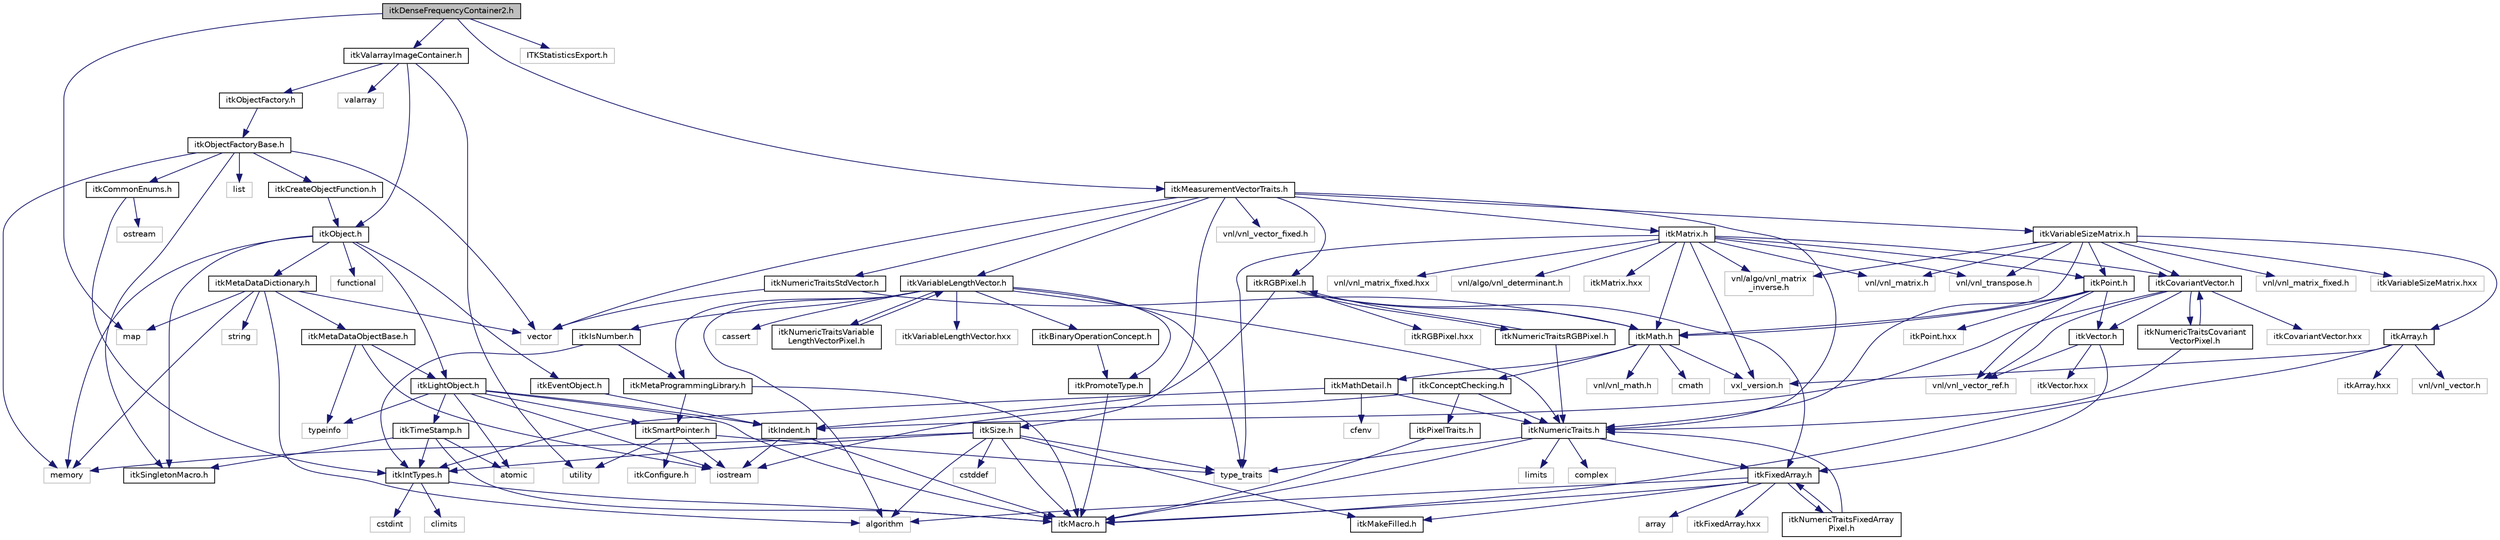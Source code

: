 digraph "itkDenseFrequencyContainer2.h"
{
 // LATEX_PDF_SIZE
  edge [fontname="Helvetica",fontsize="10",labelfontname="Helvetica",labelfontsize="10"];
  node [fontname="Helvetica",fontsize="10",shape=record];
  Node1 [label="itkDenseFrequencyContainer2.h",height=0.2,width=0.4,color="black", fillcolor="grey75", style="filled", fontcolor="black",tooltip=" "];
  Node1 -> Node2 [color="midnightblue",fontsize="10",style="solid",fontname="Helvetica"];
  Node2 [label="map",height=0.2,width=0.4,color="grey75", fillcolor="white", style="filled",tooltip=" "];
  Node1 -> Node3 [color="midnightblue",fontsize="10",style="solid",fontname="Helvetica"];
  Node3 [label="itkValarrayImageContainer.h",height=0.2,width=0.4,color="black", fillcolor="white", style="filled",URL="$itkValarrayImageContainer_8h.html",tooltip=" "];
  Node3 -> Node4 [color="midnightblue",fontsize="10",style="solid",fontname="Helvetica"];
  Node4 [label="itkObject.h",height=0.2,width=0.4,color="black", fillcolor="white", style="filled",URL="$itkObject_8h.html",tooltip=" "];
  Node4 -> Node5 [color="midnightblue",fontsize="10",style="solid",fontname="Helvetica"];
  Node5 [label="itkLightObject.h",height=0.2,width=0.4,color="black", fillcolor="white", style="filled",URL="$itkLightObject_8h.html",tooltip=" "];
  Node5 -> Node6 [color="midnightblue",fontsize="10",style="solid",fontname="Helvetica"];
  Node6 [label="itkMacro.h",height=0.2,width=0.4,color="black", fillcolor="white", style="filled",URL="$itkMacro_8h.html",tooltip=" "];
  Node5 -> Node7 [color="midnightblue",fontsize="10",style="solid",fontname="Helvetica"];
  Node7 [label="itkSmartPointer.h",height=0.2,width=0.4,color="black", fillcolor="white", style="filled",URL="$itkSmartPointer_8h.html",tooltip=" "];
  Node7 -> Node8 [color="midnightblue",fontsize="10",style="solid",fontname="Helvetica"];
  Node8 [label="iostream",height=0.2,width=0.4,color="grey75", fillcolor="white", style="filled",tooltip=" "];
  Node7 -> Node9 [color="midnightblue",fontsize="10",style="solid",fontname="Helvetica"];
  Node9 [label="utility",height=0.2,width=0.4,color="grey75", fillcolor="white", style="filled",tooltip=" "];
  Node7 -> Node10 [color="midnightblue",fontsize="10",style="solid",fontname="Helvetica"];
  Node10 [label="type_traits",height=0.2,width=0.4,color="grey75", fillcolor="white", style="filled",tooltip=" "];
  Node7 -> Node11 [color="midnightblue",fontsize="10",style="solid",fontname="Helvetica"];
  Node11 [label="itkConfigure.h",height=0.2,width=0.4,color="grey75", fillcolor="white", style="filled",tooltip=" "];
  Node5 -> Node12 [color="midnightblue",fontsize="10",style="solid",fontname="Helvetica"];
  Node12 [label="itkTimeStamp.h",height=0.2,width=0.4,color="black", fillcolor="white", style="filled",URL="$itkTimeStamp_8h.html",tooltip=" "];
  Node12 -> Node6 [color="midnightblue",fontsize="10",style="solid",fontname="Helvetica"];
  Node12 -> Node13 [color="midnightblue",fontsize="10",style="solid",fontname="Helvetica"];
  Node13 [label="itkIntTypes.h",height=0.2,width=0.4,color="black", fillcolor="white", style="filled",URL="$itkIntTypes_8h.html",tooltip=" "];
  Node13 -> Node6 [color="midnightblue",fontsize="10",style="solid",fontname="Helvetica"];
  Node13 -> Node14 [color="midnightblue",fontsize="10",style="solid",fontname="Helvetica"];
  Node14 [label="cstdint",height=0.2,width=0.4,color="grey75", fillcolor="white", style="filled",tooltip=" "];
  Node13 -> Node15 [color="midnightblue",fontsize="10",style="solid",fontname="Helvetica"];
  Node15 [label="climits",height=0.2,width=0.4,color="grey75", fillcolor="white", style="filled",tooltip=" "];
  Node12 -> Node16 [color="midnightblue",fontsize="10",style="solid",fontname="Helvetica"];
  Node16 [label="atomic",height=0.2,width=0.4,color="grey75", fillcolor="white", style="filled",tooltip=" "];
  Node12 -> Node17 [color="midnightblue",fontsize="10",style="solid",fontname="Helvetica"];
  Node17 [label="itkSingletonMacro.h",height=0.2,width=0.4,color="black", fillcolor="white", style="filled",URL="$itkSingletonMacro_8h.html",tooltip=" "];
  Node5 -> Node18 [color="midnightblue",fontsize="10",style="solid",fontname="Helvetica"];
  Node18 [label="itkIndent.h",height=0.2,width=0.4,color="black", fillcolor="white", style="filled",URL="$itkIndent_8h.html",tooltip=" "];
  Node18 -> Node6 [color="midnightblue",fontsize="10",style="solid",fontname="Helvetica"];
  Node18 -> Node8 [color="midnightblue",fontsize="10",style="solid",fontname="Helvetica"];
  Node5 -> Node16 [color="midnightblue",fontsize="10",style="solid",fontname="Helvetica"];
  Node5 -> Node8 [color="midnightblue",fontsize="10",style="solid",fontname="Helvetica"];
  Node5 -> Node19 [color="midnightblue",fontsize="10",style="solid",fontname="Helvetica"];
  Node19 [label="typeinfo",height=0.2,width=0.4,color="grey75", fillcolor="white", style="filled",tooltip=" "];
  Node4 -> Node20 [color="midnightblue",fontsize="10",style="solid",fontname="Helvetica"];
  Node20 [label="itkEventObject.h",height=0.2,width=0.4,color="black", fillcolor="white", style="filled",URL="$itkEventObject_8h.html",tooltip=" "];
  Node20 -> Node18 [color="midnightblue",fontsize="10",style="solid",fontname="Helvetica"];
  Node4 -> Node21 [color="midnightblue",fontsize="10",style="solid",fontname="Helvetica"];
  Node21 [label="itkMetaDataDictionary.h",height=0.2,width=0.4,color="black", fillcolor="white", style="filled",URL="$itkMetaDataDictionary_8h.html",tooltip=" "];
  Node21 -> Node22 [color="midnightblue",fontsize="10",style="solid",fontname="Helvetica"];
  Node22 [label="itkMetaDataObjectBase.h",height=0.2,width=0.4,color="black", fillcolor="white", style="filled",URL="$itkMetaDataObjectBase_8h.html",tooltip=" "];
  Node22 -> Node5 [color="midnightblue",fontsize="10",style="solid",fontname="Helvetica"];
  Node22 -> Node19 [color="midnightblue",fontsize="10",style="solid",fontname="Helvetica"];
  Node22 -> Node8 [color="midnightblue",fontsize="10",style="solid",fontname="Helvetica"];
  Node21 -> Node23 [color="midnightblue",fontsize="10",style="solid",fontname="Helvetica"];
  Node23 [label="algorithm",height=0.2,width=0.4,color="grey75", fillcolor="white", style="filled",tooltip=" "];
  Node21 -> Node24 [color="midnightblue",fontsize="10",style="solid",fontname="Helvetica"];
  Node24 [label="vector",height=0.2,width=0.4,color="grey75", fillcolor="white", style="filled",tooltip=" "];
  Node21 -> Node2 [color="midnightblue",fontsize="10",style="solid",fontname="Helvetica"];
  Node21 -> Node25 [color="midnightblue",fontsize="10",style="solid",fontname="Helvetica"];
  Node25 [label="string",height=0.2,width=0.4,color="grey75", fillcolor="white", style="filled",tooltip=" "];
  Node21 -> Node26 [color="midnightblue",fontsize="10",style="solid",fontname="Helvetica"];
  Node26 [label="memory",height=0.2,width=0.4,color="grey75", fillcolor="white", style="filled",tooltip=" "];
  Node4 -> Node17 [color="midnightblue",fontsize="10",style="solid",fontname="Helvetica"];
  Node4 -> Node27 [color="midnightblue",fontsize="10",style="solid",fontname="Helvetica"];
  Node27 [label="functional",height=0.2,width=0.4,color="grey75", fillcolor="white", style="filled",tooltip=" "];
  Node4 -> Node26 [color="midnightblue",fontsize="10",style="solid",fontname="Helvetica"];
  Node3 -> Node28 [color="midnightblue",fontsize="10",style="solid",fontname="Helvetica"];
  Node28 [label="itkObjectFactory.h",height=0.2,width=0.4,color="black", fillcolor="white", style="filled",URL="$itkObjectFactory_8h.html",tooltip=" "];
  Node28 -> Node29 [color="midnightblue",fontsize="10",style="solid",fontname="Helvetica"];
  Node29 [label="itkObjectFactoryBase.h",height=0.2,width=0.4,color="black", fillcolor="white", style="filled",URL="$itkObjectFactoryBase_8h.html",tooltip=" "];
  Node29 -> Node30 [color="midnightblue",fontsize="10",style="solid",fontname="Helvetica"];
  Node30 [label="itkCreateObjectFunction.h",height=0.2,width=0.4,color="black", fillcolor="white", style="filled",URL="$itkCreateObjectFunction_8h.html",tooltip=" "];
  Node30 -> Node4 [color="midnightblue",fontsize="10",style="solid",fontname="Helvetica"];
  Node29 -> Node17 [color="midnightblue",fontsize="10",style="solid",fontname="Helvetica"];
  Node29 -> Node31 [color="midnightblue",fontsize="10",style="solid",fontname="Helvetica"];
  Node31 [label="itkCommonEnums.h",height=0.2,width=0.4,color="black", fillcolor="white", style="filled",URL="$itkCommonEnums_8h.html",tooltip=" "];
  Node31 -> Node13 [color="midnightblue",fontsize="10",style="solid",fontname="Helvetica"];
  Node31 -> Node32 [color="midnightblue",fontsize="10",style="solid",fontname="Helvetica"];
  Node32 [label="ostream",height=0.2,width=0.4,color="grey75", fillcolor="white", style="filled",tooltip=" "];
  Node29 -> Node33 [color="midnightblue",fontsize="10",style="solid",fontname="Helvetica"];
  Node33 [label="list",height=0.2,width=0.4,color="grey75", fillcolor="white", style="filled",tooltip=" "];
  Node29 -> Node26 [color="midnightblue",fontsize="10",style="solid",fontname="Helvetica"];
  Node29 -> Node24 [color="midnightblue",fontsize="10",style="solid",fontname="Helvetica"];
  Node3 -> Node9 [color="midnightblue",fontsize="10",style="solid",fontname="Helvetica"];
  Node3 -> Node34 [color="midnightblue",fontsize="10",style="solid",fontname="Helvetica"];
  Node34 [label="valarray",height=0.2,width=0.4,color="grey75", fillcolor="white", style="filled",tooltip=" "];
  Node1 -> Node35 [color="midnightblue",fontsize="10",style="solid",fontname="Helvetica"];
  Node35 [label="itkMeasurementVectorTraits.h",height=0.2,width=0.4,color="black", fillcolor="white", style="filled",URL="$itkMeasurementVectorTraits_8h.html",tooltip=" "];
  Node35 -> Node36 [color="midnightblue",fontsize="10",style="solid",fontname="Helvetica"];
  Node36 [label="itkVariableLengthVector.h",height=0.2,width=0.4,color="black", fillcolor="white", style="filled",URL="$itkVariableLengthVector_8h.html",tooltip=" "];
  Node36 -> Node37 [color="midnightblue",fontsize="10",style="solid",fontname="Helvetica"];
  Node37 [label="cassert",height=0.2,width=0.4,color="grey75", fillcolor="white", style="filled",tooltip=" "];
  Node36 -> Node23 [color="midnightblue",fontsize="10",style="solid",fontname="Helvetica"];
  Node36 -> Node10 [color="midnightblue",fontsize="10",style="solid",fontname="Helvetica"];
  Node36 -> Node38 [color="midnightblue",fontsize="10",style="solid",fontname="Helvetica"];
  Node38 [label="itkNumericTraits.h",height=0.2,width=0.4,color="black", fillcolor="white", style="filled",URL="$itkNumericTraits_8h.html",tooltip=" "];
  Node38 -> Node6 [color="midnightblue",fontsize="10",style="solid",fontname="Helvetica"];
  Node38 -> Node39 [color="midnightblue",fontsize="10",style="solid",fontname="Helvetica"];
  Node39 [label="limits",height=0.2,width=0.4,color="grey75", fillcolor="white", style="filled",tooltip=" "];
  Node38 -> Node40 [color="midnightblue",fontsize="10",style="solid",fontname="Helvetica"];
  Node40 [label="complex",height=0.2,width=0.4,color="grey75", fillcolor="white", style="filled",tooltip=" "];
  Node38 -> Node10 [color="midnightblue",fontsize="10",style="solid",fontname="Helvetica"];
  Node38 -> Node41 [color="midnightblue",fontsize="10",style="solid",fontname="Helvetica"];
  Node41 [label="itkFixedArray.h",height=0.2,width=0.4,color="black", fillcolor="white", style="filled",URL="$itkFixedArray_8h.html",tooltip=" "];
  Node41 -> Node6 [color="midnightblue",fontsize="10",style="solid",fontname="Helvetica"];
  Node41 -> Node42 [color="midnightblue",fontsize="10",style="solid",fontname="Helvetica"];
  Node42 [label="itkMakeFilled.h",height=0.2,width=0.4,color="black", fillcolor="white", style="filled",URL="$itkMakeFilled_8h.html",tooltip=" "];
  Node41 -> Node23 [color="midnightblue",fontsize="10",style="solid",fontname="Helvetica"];
  Node41 -> Node43 [color="midnightblue",fontsize="10",style="solid",fontname="Helvetica"];
  Node43 [label="array",height=0.2,width=0.4,color="grey75", fillcolor="white", style="filled",tooltip=" "];
  Node41 -> Node44 [color="midnightblue",fontsize="10",style="solid",fontname="Helvetica"];
  Node44 [label="itkFixedArray.hxx",height=0.2,width=0.4,color="grey75", fillcolor="white", style="filled",tooltip=" "];
  Node41 -> Node45 [color="midnightblue",fontsize="10",style="solid",fontname="Helvetica"];
  Node45 [label="itkNumericTraitsFixedArray\lPixel.h",height=0.2,width=0.4,color="black", fillcolor="white", style="filled",URL="$itkNumericTraitsFixedArrayPixel_8h.html",tooltip=" "];
  Node45 -> Node38 [color="midnightblue",fontsize="10",style="solid",fontname="Helvetica"];
  Node45 -> Node41 [color="midnightblue",fontsize="10",style="solid",fontname="Helvetica"];
  Node36 -> Node46 [color="midnightblue",fontsize="10",style="solid",fontname="Helvetica"];
  Node46 [label="itkMetaProgrammingLibrary.h",height=0.2,width=0.4,color="black", fillcolor="white", style="filled",URL="$itkMetaProgrammingLibrary_8h.html",tooltip=" "];
  Node46 -> Node6 [color="midnightblue",fontsize="10",style="solid",fontname="Helvetica"];
  Node46 -> Node7 [color="midnightblue",fontsize="10",style="solid",fontname="Helvetica"];
  Node36 -> Node47 [color="midnightblue",fontsize="10",style="solid",fontname="Helvetica"];
  Node47 [label="itkIsNumber.h",height=0.2,width=0.4,color="black", fillcolor="white", style="filled",URL="$itkIsNumber_8h.html",tooltip=" "];
  Node47 -> Node46 [color="midnightblue",fontsize="10",style="solid",fontname="Helvetica"];
  Node47 -> Node13 [color="midnightblue",fontsize="10",style="solid",fontname="Helvetica"];
  Node36 -> Node48 [color="midnightblue",fontsize="10",style="solid",fontname="Helvetica"];
  Node48 [label="itkPromoteType.h",height=0.2,width=0.4,color="black", fillcolor="white", style="filled",URL="$itkPromoteType_8h.html",tooltip=" "];
  Node48 -> Node6 [color="midnightblue",fontsize="10",style="solid",fontname="Helvetica"];
  Node36 -> Node49 [color="midnightblue",fontsize="10",style="solid",fontname="Helvetica"];
  Node49 [label="itkBinaryOperationConcept.h",height=0.2,width=0.4,color="black", fillcolor="white", style="filled",URL="$itkBinaryOperationConcept_8h.html",tooltip=" "];
  Node49 -> Node48 [color="midnightblue",fontsize="10",style="solid",fontname="Helvetica"];
  Node36 -> Node50 [color="midnightblue",fontsize="10",style="solid",fontname="Helvetica"];
  Node50 [label="itkNumericTraitsVariable\lLengthVectorPixel.h",height=0.2,width=0.4,color="black", fillcolor="white", style="filled",URL="$itkNumericTraitsVariableLengthVectorPixel_8h.html",tooltip=" "];
  Node50 -> Node36 [color="midnightblue",fontsize="10",style="solid",fontname="Helvetica"];
  Node36 -> Node51 [color="midnightblue",fontsize="10",style="solid",fontname="Helvetica"];
  Node51 [label="itkVariableLengthVector.hxx",height=0.2,width=0.4,color="grey75", fillcolor="white", style="filled",tooltip=" "];
  Node35 -> Node52 [color="midnightblue",fontsize="10",style="solid",fontname="Helvetica"];
  Node52 [label="vnl/vnl_vector_fixed.h",height=0.2,width=0.4,color="grey75", fillcolor="white", style="filled",tooltip=" "];
  Node35 -> Node53 [color="midnightblue",fontsize="10",style="solid",fontname="Helvetica"];
  Node53 [label="itkRGBPixel.h",height=0.2,width=0.4,color="black", fillcolor="white", style="filled",URL="$itkRGBPixel_8h.html",tooltip=" "];
  Node53 -> Node18 [color="midnightblue",fontsize="10",style="solid",fontname="Helvetica"];
  Node53 -> Node41 [color="midnightblue",fontsize="10",style="solid",fontname="Helvetica"];
  Node53 -> Node54 [color="midnightblue",fontsize="10",style="solid",fontname="Helvetica"];
  Node54 [label="itkMath.h",height=0.2,width=0.4,color="black", fillcolor="white", style="filled",URL="$itkMath_8h.html",tooltip=" "];
  Node54 -> Node55 [color="midnightblue",fontsize="10",style="solid",fontname="Helvetica"];
  Node55 [label="cmath",height=0.2,width=0.4,color="grey75", fillcolor="white", style="filled",tooltip=" "];
  Node54 -> Node56 [color="midnightblue",fontsize="10",style="solid",fontname="Helvetica"];
  Node56 [label="itkMathDetail.h",height=0.2,width=0.4,color="black", fillcolor="white", style="filled",URL="$itkMathDetail_8h.html",tooltip=" "];
  Node56 -> Node13 [color="midnightblue",fontsize="10",style="solid",fontname="Helvetica"];
  Node56 -> Node38 [color="midnightblue",fontsize="10",style="solid",fontname="Helvetica"];
  Node56 -> Node57 [color="midnightblue",fontsize="10",style="solid",fontname="Helvetica"];
  Node57 [label="cfenv",height=0.2,width=0.4,color="grey75", fillcolor="white", style="filled",tooltip=" "];
  Node54 -> Node58 [color="midnightblue",fontsize="10",style="solid",fontname="Helvetica"];
  Node58 [label="itkConceptChecking.h",height=0.2,width=0.4,color="black", fillcolor="white", style="filled",URL="$itkConceptChecking_8h.html",tooltip=" "];
  Node58 -> Node59 [color="midnightblue",fontsize="10",style="solid",fontname="Helvetica"];
  Node59 [label="itkPixelTraits.h",height=0.2,width=0.4,color="black", fillcolor="white", style="filled",URL="$itkPixelTraits_8h.html",tooltip=" "];
  Node59 -> Node6 [color="midnightblue",fontsize="10",style="solid",fontname="Helvetica"];
  Node58 -> Node38 [color="midnightblue",fontsize="10",style="solid",fontname="Helvetica"];
  Node58 -> Node8 [color="midnightblue",fontsize="10",style="solid",fontname="Helvetica"];
  Node54 -> Node60 [color="midnightblue",fontsize="10",style="solid",fontname="Helvetica"];
  Node60 [label="vnl/vnl_math.h",height=0.2,width=0.4,color="grey75", fillcolor="white", style="filled",tooltip=" "];
  Node54 -> Node61 [color="midnightblue",fontsize="10",style="solid",fontname="Helvetica"];
  Node61 [label="vxl_version.h",height=0.2,width=0.4,color="grey75", fillcolor="white", style="filled",tooltip=" "];
  Node53 -> Node62 [color="midnightblue",fontsize="10",style="solid",fontname="Helvetica"];
  Node62 [label="itkNumericTraitsRGBPixel.h",height=0.2,width=0.4,color="black", fillcolor="white", style="filled",URL="$itkNumericTraitsRGBPixel_8h.html",tooltip=" "];
  Node62 -> Node38 [color="midnightblue",fontsize="10",style="solid",fontname="Helvetica"];
  Node62 -> Node53 [color="midnightblue",fontsize="10",style="solid",fontname="Helvetica"];
  Node53 -> Node63 [color="midnightblue",fontsize="10",style="solid",fontname="Helvetica"];
  Node63 [label="itkRGBPixel.hxx",height=0.2,width=0.4,color="grey75", fillcolor="white", style="filled",tooltip=" "];
  Node35 -> Node64 [color="midnightblue",fontsize="10",style="solid",fontname="Helvetica"];
  Node64 [label="itkMatrix.h",height=0.2,width=0.4,color="black", fillcolor="white", style="filled",URL="$itkMatrix_8h.html",tooltip=" "];
  Node64 -> Node65 [color="midnightblue",fontsize="10",style="solid",fontname="Helvetica"];
  Node65 [label="itkPoint.h",height=0.2,width=0.4,color="black", fillcolor="white", style="filled",URL="$itkPoint_8h.html",tooltip=" "];
  Node65 -> Node38 [color="midnightblue",fontsize="10",style="solid",fontname="Helvetica"];
  Node65 -> Node66 [color="midnightblue",fontsize="10",style="solid",fontname="Helvetica"];
  Node66 [label="itkVector.h",height=0.2,width=0.4,color="black", fillcolor="white", style="filled",URL="$itkVector_8h.html",tooltip=" "];
  Node66 -> Node41 [color="midnightblue",fontsize="10",style="solid",fontname="Helvetica"];
  Node66 -> Node67 [color="midnightblue",fontsize="10",style="solid",fontname="Helvetica"];
  Node67 [label="vnl/vnl_vector_ref.h",height=0.2,width=0.4,color="grey75", fillcolor="white", style="filled",tooltip=" "];
  Node66 -> Node68 [color="midnightblue",fontsize="10",style="solid",fontname="Helvetica"];
  Node68 [label="itkVector.hxx",height=0.2,width=0.4,color="grey75", fillcolor="white", style="filled",tooltip=" "];
  Node65 -> Node67 [color="midnightblue",fontsize="10",style="solid",fontname="Helvetica"];
  Node65 -> Node54 [color="midnightblue",fontsize="10",style="solid",fontname="Helvetica"];
  Node65 -> Node69 [color="midnightblue",fontsize="10",style="solid",fontname="Helvetica"];
  Node69 [label="itkPoint.hxx",height=0.2,width=0.4,color="grey75", fillcolor="white", style="filled",tooltip=" "];
  Node64 -> Node70 [color="midnightblue",fontsize="10",style="solid",fontname="Helvetica"];
  Node70 [label="itkCovariantVector.h",height=0.2,width=0.4,color="black", fillcolor="white", style="filled",URL="$itkCovariantVector_8h.html",tooltip=" "];
  Node70 -> Node18 [color="midnightblue",fontsize="10",style="solid",fontname="Helvetica"];
  Node70 -> Node66 [color="midnightblue",fontsize="10",style="solid",fontname="Helvetica"];
  Node70 -> Node67 [color="midnightblue",fontsize="10",style="solid",fontname="Helvetica"];
  Node70 -> Node71 [color="midnightblue",fontsize="10",style="solid",fontname="Helvetica"];
  Node71 [label="itkNumericTraitsCovariant\lVectorPixel.h",height=0.2,width=0.4,color="black", fillcolor="white", style="filled",URL="$itkNumericTraitsCovariantVectorPixel_8h.html",tooltip=" "];
  Node71 -> Node38 [color="midnightblue",fontsize="10",style="solid",fontname="Helvetica"];
  Node71 -> Node70 [color="midnightblue",fontsize="10",style="solid",fontname="Helvetica"];
  Node70 -> Node72 [color="midnightblue",fontsize="10",style="solid",fontname="Helvetica"];
  Node72 [label="itkCovariantVector.hxx",height=0.2,width=0.4,color="grey75", fillcolor="white", style="filled",tooltip=" "];
  Node64 -> Node61 [color="midnightblue",fontsize="10",style="solid",fontname="Helvetica"];
  Node64 -> Node73 [color="midnightblue",fontsize="10",style="solid",fontname="Helvetica"];
  Node73 [label="vnl/vnl_matrix_fixed.hxx",height=0.2,width=0.4,color="grey75", fillcolor="white", style="filled",tooltip=" "];
  Node64 -> Node74 [color="midnightblue",fontsize="10",style="solid",fontname="Helvetica"];
  Node74 [label="vnl/vnl_transpose.h",height=0.2,width=0.4,color="grey75", fillcolor="white", style="filled",tooltip=" "];
  Node64 -> Node75 [color="midnightblue",fontsize="10",style="solid",fontname="Helvetica"];
  Node75 [label="vnl/algo/vnl_matrix\l_inverse.h",height=0.2,width=0.4,color="grey75", fillcolor="white", style="filled",tooltip=" "];
  Node64 -> Node76 [color="midnightblue",fontsize="10",style="solid",fontname="Helvetica"];
  Node76 [label="vnl/vnl_matrix.h",height=0.2,width=0.4,color="grey75", fillcolor="white", style="filled",tooltip=" "];
  Node64 -> Node77 [color="midnightblue",fontsize="10",style="solid",fontname="Helvetica"];
  Node77 [label="vnl/algo/vnl_determinant.h",height=0.2,width=0.4,color="grey75", fillcolor="white", style="filled",tooltip=" "];
  Node64 -> Node54 [color="midnightblue",fontsize="10",style="solid",fontname="Helvetica"];
  Node64 -> Node10 [color="midnightblue",fontsize="10",style="solid",fontname="Helvetica"];
  Node64 -> Node78 [color="midnightblue",fontsize="10",style="solid",fontname="Helvetica"];
  Node78 [label="itkMatrix.hxx",height=0.2,width=0.4,color="grey75", fillcolor="white", style="filled",tooltip=" "];
  Node35 -> Node79 [color="midnightblue",fontsize="10",style="solid",fontname="Helvetica"];
  Node79 [label="itkVariableSizeMatrix.h",height=0.2,width=0.4,color="black", fillcolor="white", style="filled",URL="$itkVariableSizeMatrix_8h.html",tooltip=" "];
  Node79 -> Node65 [color="midnightblue",fontsize="10",style="solid",fontname="Helvetica"];
  Node79 -> Node70 [color="midnightblue",fontsize="10",style="solid",fontname="Helvetica"];
  Node79 -> Node80 [color="midnightblue",fontsize="10",style="solid",fontname="Helvetica"];
  Node80 [label="vnl/vnl_matrix_fixed.h",height=0.2,width=0.4,color="grey75", fillcolor="white", style="filled",tooltip=" "];
  Node79 -> Node75 [color="midnightblue",fontsize="10",style="solid",fontname="Helvetica"];
  Node79 -> Node74 [color="midnightblue",fontsize="10",style="solid",fontname="Helvetica"];
  Node79 -> Node76 [color="midnightblue",fontsize="10",style="solid",fontname="Helvetica"];
  Node79 -> Node81 [color="midnightblue",fontsize="10",style="solid",fontname="Helvetica"];
  Node81 [label="itkArray.h",height=0.2,width=0.4,color="black", fillcolor="white", style="filled",URL="$itkArray_8h.html",tooltip=" "];
  Node81 -> Node6 [color="midnightblue",fontsize="10",style="solid",fontname="Helvetica"];
  Node81 -> Node61 [color="midnightblue",fontsize="10",style="solid",fontname="Helvetica"];
  Node81 -> Node82 [color="midnightblue",fontsize="10",style="solid",fontname="Helvetica"];
  Node82 [label="vnl/vnl_vector.h",height=0.2,width=0.4,color="grey75", fillcolor="white", style="filled",tooltip=" "];
  Node81 -> Node83 [color="midnightblue",fontsize="10",style="solid",fontname="Helvetica"];
  Node83 [label="itkArray.hxx",height=0.2,width=0.4,color="grey75", fillcolor="white", style="filled",tooltip=" "];
  Node79 -> Node54 [color="midnightblue",fontsize="10",style="solid",fontname="Helvetica"];
  Node79 -> Node84 [color="midnightblue",fontsize="10",style="solid",fontname="Helvetica"];
  Node84 [label="itkVariableSizeMatrix.hxx",height=0.2,width=0.4,color="grey75", fillcolor="white", style="filled",tooltip=" "];
  Node35 -> Node38 [color="midnightblue",fontsize="10",style="solid",fontname="Helvetica"];
  Node35 -> Node85 [color="midnightblue",fontsize="10",style="solid",fontname="Helvetica"];
  Node85 [label="itkNumericTraitsStdVector.h",height=0.2,width=0.4,color="black", fillcolor="white", style="filled",URL="$itkNumericTraitsStdVector_8h.html",tooltip=" "];
  Node85 -> Node54 [color="midnightblue",fontsize="10",style="solid",fontname="Helvetica"];
  Node85 -> Node24 [color="midnightblue",fontsize="10",style="solid",fontname="Helvetica"];
  Node35 -> Node86 [color="midnightblue",fontsize="10",style="solid",fontname="Helvetica"];
  Node86 [label="itkSize.h",height=0.2,width=0.4,color="black", fillcolor="white", style="filled",URL="$itkSize_8h.html",tooltip=" "];
  Node86 -> Node13 [color="midnightblue",fontsize="10",style="solid",fontname="Helvetica"];
  Node86 -> Node6 [color="midnightblue",fontsize="10",style="solid",fontname="Helvetica"];
  Node86 -> Node42 [color="midnightblue",fontsize="10",style="solid",fontname="Helvetica"];
  Node86 -> Node23 [color="midnightblue",fontsize="10",style="solid",fontname="Helvetica"];
  Node86 -> Node87 [color="midnightblue",fontsize="10",style="solid",fontname="Helvetica"];
  Node87 [label="cstddef",height=0.2,width=0.4,color="grey75", fillcolor="white", style="filled",tooltip=" "];
  Node86 -> Node10 [color="midnightblue",fontsize="10",style="solid",fontname="Helvetica"];
  Node86 -> Node26 [color="midnightblue",fontsize="10",style="solid",fontname="Helvetica"];
  Node35 -> Node24 [color="midnightblue",fontsize="10",style="solid",fontname="Helvetica"];
  Node1 -> Node88 [color="midnightblue",fontsize="10",style="solid",fontname="Helvetica"];
  Node88 [label="ITKStatisticsExport.h",height=0.2,width=0.4,color="grey75", fillcolor="white", style="filled",tooltip=" "];
}
